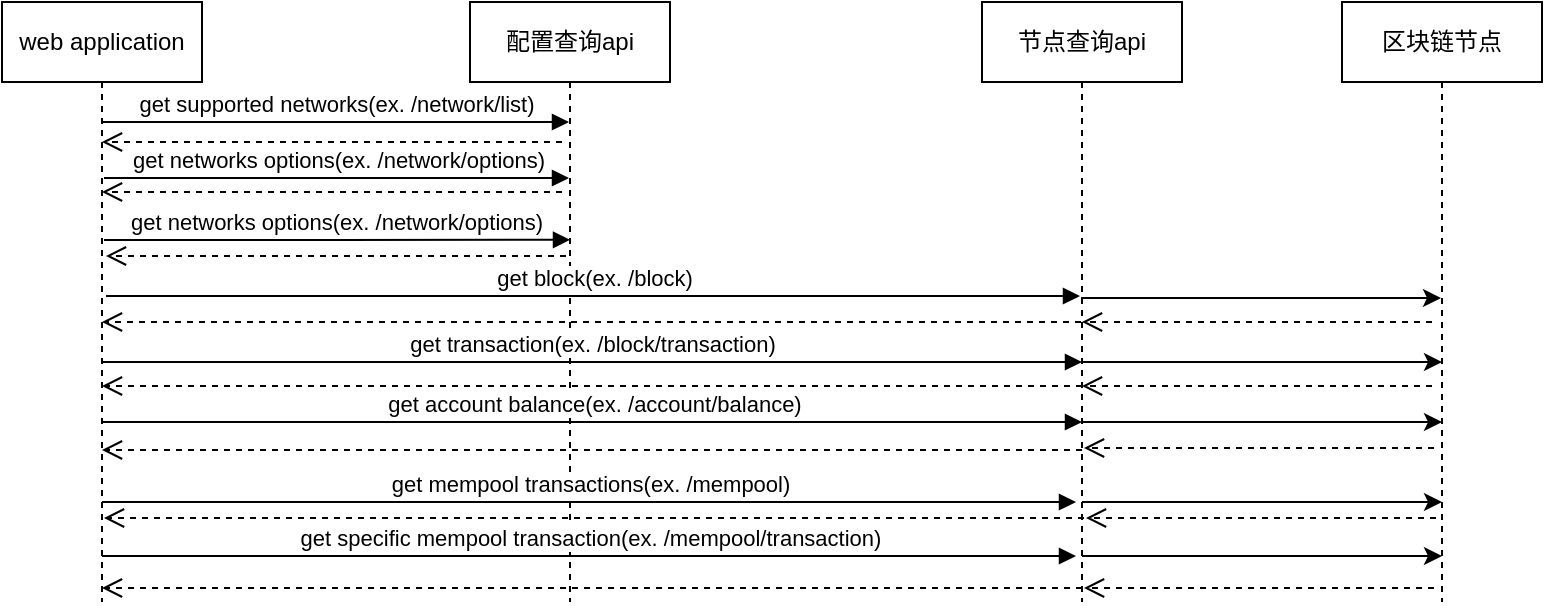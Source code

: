 <mxfile version="20.8.20" type="github">
  <diagram name="第 1 页" id="nwG1dL-r1VlCJuWAogie">
    <mxGraphModel dx="926" dy="743" grid="1" gridSize="10" guides="1" tooltips="1" connect="1" arrows="1" fold="1" page="1" pageScale="1" pageWidth="827" pageHeight="1169" math="0" shadow="0">
      <root>
        <mxCell id="0" />
        <mxCell id="1" parent="0" />
        <mxCell id="Mzg6tb_b1ckmvfPqNj1M-1" value="web application" style="shape=umlLifeline;perimeter=lifelinePerimeter;whiteSpace=wrap;html=1;container=0;dropTarget=0;collapsible=0;recursiveResize=0;outlineConnect=0;portConstraint=eastwest;newEdgeStyle={&quot;edgeStyle&quot;:&quot;elbowEdgeStyle&quot;,&quot;elbow&quot;:&quot;vertical&quot;,&quot;curved&quot;:0,&quot;rounded&quot;:0};" vertex="1" parent="1">
          <mxGeometry x="120" y="160" width="100" height="300" as="geometry" />
        </mxCell>
        <mxCell id="Mzg6tb_b1ckmvfPqNj1M-2" value="配置查询api" style="shape=umlLifeline;perimeter=lifelinePerimeter;whiteSpace=wrap;html=1;container=0;dropTarget=0;collapsible=0;recursiveResize=0;outlineConnect=0;portConstraint=eastwest;newEdgeStyle={&quot;edgeStyle&quot;:&quot;elbowEdgeStyle&quot;,&quot;elbow&quot;:&quot;vertical&quot;,&quot;curved&quot;:0,&quot;rounded&quot;:0};" vertex="1" parent="1">
          <mxGeometry x="354" y="160" width="100" height="300" as="geometry" />
        </mxCell>
        <mxCell id="Mzg6tb_b1ckmvfPqNj1M-5" value="get supported networks(ex. /network/list)" style="html=1;verticalAlign=bottom;endArrow=block;edgeStyle=elbowEdgeStyle;elbow=vertical;curved=0;rounded=0;" edge="1" parent="1" target="Mzg6tb_b1ckmvfPqNj1M-2">
          <mxGeometry x="0.003" width="80" relative="1" as="geometry">
            <mxPoint x="170" y="220" as="sourcePoint" />
            <mxPoint x="250" y="220" as="targetPoint" />
            <mxPoint as="offset" />
          </mxGeometry>
        </mxCell>
        <mxCell id="Mzg6tb_b1ckmvfPqNj1M-6" value="get networks options(ex. /network/options)" style="html=1;verticalAlign=bottom;endArrow=block;edgeStyle=elbowEdgeStyle;elbow=vertical;curved=0;rounded=0;" edge="1" parent="1" target="Mzg6tb_b1ckmvfPqNj1M-2">
          <mxGeometry width="80" relative="1" as="geometry">
            <mxPoint x="171" y="248" as="sourcePoint" />
            <mxPoint x="341" y="248" as="targetPoint" />
          </mxGeometry>
        </mxCell>
        <mxCell id="Mzg6tb_b1ckmvfPqNj1M-7" value="get networks options(ex. /network/options)" style="html=1;verticalAlign=bottom;endArrow=block;edgeStyle=elbowEdgeStyle;elbow=horizontal;curved=0;rounded=0;entryX=0.5;entryY=0.383;entryDx=0;entryDy=0;entryPerimeter=0;" edge="1" parent="1">
          <mxGeometry width="80" relative="1" as="geometry">
            <mxPoint x="171" y="279" as="sourcePoint" />
            <mxPoint x="404" y="278.9" as="targetPoint" />
            <mxPoint as="offset" />
          </mxGeometry>
        </mxCell>
        <mxCell id="Mzg6tb_b1ckmvfPqNj1M-27" style="edgeStyle=elbowEdgeStyle;rounded=0;orthogonalLoop=1;jettySize=auto;html=1;elbow=vertical;curved=0;" edge="1" parent="1">
          <mxGeometry relative="1" as="geometry">
            <mxPoint x="659.5" y="308" as="sourcePoint" />
            <mxPoint x="839.5" y="308" as="targetPoint" />
          </mxGeometry>
        </mxCell>
        <mxCell id="Mzg6tb_b1ckmvfPqNj1M-8" value="节点查询api" style="shape=umlLifeline;perimeter=lifelinePerimeter;whiteSpace=wrap;html=1;container=0;dropTarget=0;collapsible=0;recursiveResize=0;outlineConnect=0;portConstraint=eastwest;newEdgeStyle={&quot;edgeStyle&quot;:&quot;elbowEdgeStyle&quot;,&quot;elbow&quot;:&quot;vertical&quot;,&quot;curved&quot;:0,&quot;rounded&quot;:0};" vertex="1" parent="1">
          <mxGeometry x="610" y="160" width="100" height="300" as="geometry" />
        </mxCell>
        <mxCell id="Mzg6tb_b1ckmvfPqNj1M-9" value="get block(ex. /block)" style="html=1;verticalAlign=bottom;endArrow=block;edgeStyle=elbowEdgeStyle;elbow=horizontal;curved=0;rounded=0;entryX=0.49;entryY=0.49;entryDx=0;entryDy=0;entryPerimeter=0;" edge="1" parent="1" target="Mzg6tb_b1ckmvfPqNj1M-8">
          <mxGeometry width="80" relative="1" as="geometry">
            <mxPoint x="172" y="307" as="sourcePoint" />
            <mxPoint x="342" y="307" as="targetPoint" />
          </mxGeometry>
        </mxCell>
        <mxCell id="Mzg6tb_b1ckmvfPqNj1M-10" value="get transaction(ex. /block/transaction)" style="html=1;verticalAlign=bottom;endArrow=block;edgeStyle=elbowEdgeStyle;elbow=horizontal;curved=0;rounded=0;" edge="1" parent="1">
          <mxGeometry width="80" relative="1" as="geometry">
            <mxPoint x="170" y="340" as="sourcePoint" />
            <mxPoint x="660" y="340" as="targetPoint" />
          </mxGeometry>
        </mxCell>
        <mxCell id="Mzg6tb_b1ckmvfPqNj1M-11" value="get account balance(ex. /account/balance)" style="html=1;verticalAlign=bottom;endArrow=block;edgeStyle=elbowEdgeStyle;elbow=horizontal;curved=0;rounded=0;" edge="1" parent="1">
          <mxGeometry x="0.002" width="80" relative="1" as="geometry">
            <mxPoint x="170" y="370" as="sourcePoint" />
            <mxPoint x="660" y="370" as="targetPoint" />
            <mxPoint as="offset" />
          </mxGeometry>
        </mxCell>
        <mxCell id="Mzg6tb_b1ckmvfPqNj1M-12" value="get mempool transactions(ex. /mempool)" style="html=1;verticalAlign=bottom;endArrow=block;edgeStyle=elbowEdgeStyle;elbow=vertical;curved=0;rounded=0;" edge="1" parent="1">
          <mxGeometry width="80" relative="1" as="geometry">
            <mxPoint x="170" y="410" as="sourcePoint" />
            <mxPoint x="657" y="410" as="targetPoint" />
          </mxGeometry>
        </mxCell>
        <mxCell id="Mzg6tb_b1ckmvfPqNj1M-13" value="get specific mempool transaction(ex. /mempool/transaction)" style="html=1;verticalAlign=bottom;endArrow=block;edgeStyle=elbowEdgeStyle;elbow=vertical;curved=0;rounded=0;" edge="1" parent="1">
          <mxGeometry width="80" relative="1" as="geometry">
            <mxPoint x="170" y="437" as="sourcePoint" />
            <mxPoint x="657" y="437" as="targetPoint" />
          </mxGeometry>
        </mxCell>
        <mxCell id="Mzg6tb_b1ckmvfPqNj1M-15" value="" style="html=1;verticalAlign=bottom;endArrow=open;dashed=1;endSize=8;edgeStyle=elbowEdgeStyle;elbow=vertical;curved=0;rounded=0;" edge="1" parent="1">
          <mxGeometry relative="1" as="geometry">
            <mxPoint x="400" y="230" as="sourcePoint" />
            <mxPoint x="170" y="230" as="targetPoint" />
          </mxGeometry>
        </mxCell>
        <mxCell id="Mzg6tb_b1ckmvfPqNj1M-17" value="" style="html=1;verticalAlign=bottom;endArrow=open;dashed=1;endSize=8;edgeStyle=elbowEdgeStyle;elbow=vertical;curved=0;rounded=0;" edge="1" parent="1">
          <mxGeometry relative="1" as="geometry">
            <mxPoint x="400" y="255" as="sourcePoint" />
            <mxPoint x="170" y="255" as="targetPoint" />
          </mxGeometry>
        </mxCell>
        <mxCell id="Mzg6tb_b1ckmvfPqNj1M-18" value="" style="html=1;verticalAlign=bottom;endArrow=open;dashed=1;endSize=8;edgeStyle=elbowEdgeStyle;elbow=vertical;curved=0;rounded=0;" edge="1" parent="1">
          <mxGeometry relative="1" as="geometry">
            <mxPoint x="402" y="287" as="sourcePoint" />
            <mxPoint x="172" y="287" as="targetPoint" />
          </mxGeometry>
        </mxCell>
        <mxCell id="Mzg6tb_b1ckmvfPqNj1M-19" value="" style="html=1;verticalAlign=bottom;endArrow=open;dashed=1;endSize=8;edgeStyle=elbowEdgeStyle;elbow=vertical;curved=0;rounded=0;" edge="1" parent="1" source="Mzg6tb_b1ckmvfPqNj1M-8">
          <mxGeometry relative="1" as="geometry">
            <mxPoint x="400" y="320" as="sourcePoint" />
            <mxPoint x="170" y="320" as="targetPoint" />
          </mxGeometry>
        </mxCell>
        <mxCell id="Mzg6tb_b1ckmvfPqNj1M-20" value="" style="html=1;verticalAlign=bottom;endArrow=open;dashed=1;endSize=8;edgeStyle=elbowEdgeStyle;elbow=vertical;curved=0;rounded=0;" edge="1" parent="1">
          <mxGeometry relative="1" as="geometry">
            <mxPoint x="660" y="352" as="sourcePoint" />
            <mxPoint x="170" y="352" as="targetPoint" />
          </mxGeometry>
        </mxCell>
        <mxCell id="Mzg6tb_b1ckmvfPqNj1M-21" value="" style="html=1;verticalAlign=bottom;endArrow=open;dashed=1;endSize=8;edgeStyle=elbowEdgeStyle;elbow=vertical;curved=0;rounded=0;" edge="1" parent="1">
          <mxGeometry relative="1" as="geometry">
            <mxPoint x="660" y="384" as="sourcePoint" />
            <mxPoint x="170" y="384" as="targetPoint" />
          </mxGeometry>
        </mxCell>
        <mxCell id="Mzg6tb_b1ckmvfPqNj1M-22" value="" style="html=1;verticalAlign=bottom;endArrow=open;dashed=1;endSize=8;edgeStyle=elbowEdgeStyle;elbow=vertical;curved=0;rounded=0;" edge="1" parent="1">
          <mxGeometry relative="1" as="geometry">
            <mxPoint x="661" y="418" as="sourcePoint" />
            <mxPoint x="171" y="418" as="targetPoint" />
          </mxGeometry>
        </mxCell>
        <mxCell id="Mzg6tb_b1ckmvfPqNj1M-23" value="" style="html=1;verticalAlign=bottom;endArrow=open;dashed=1;endSize=8;edgeStyle=elbowEdgeStyle;elbow=vertical;curved=0;rounded=0;" edge="1" parent="1">
          <mxGeometry relative="1" as="geometry">
            <mxPoint x="660" y="453" as="sourcePoint" />
            <mxPoint x="170" y="453" as="targetPoint" />
          </mxGeometry>
        </mxCell>
        <mxCell id="Mzg6tb_b1ckmvfPqNj1M-25" value="区块链节点" style="shape=umlLifeline;perimeter=lifelinePerimeter;whiteSpace=wrap;html=1;container=0;dropTarget=0;collapsible=0;recursiveResize=0;outlineConnect=0;portConstraint=eastwest;newEdgeStyle={&quot;edgeStyle&quot;:&quot;elbowEdgeStyle&quot;,&quot;elbow&quot;:&quot;vertical&quot;,&quot;curved&quot;:0,&quot;rounded&quot;:0};" vertex="1" parent="1">
          <mxGeometry x="790" y="160" width="100" height="300" as="geometry" />
        </mxCell>
        <mxCell id="Mzg6tb_b1ckmvfPqNj1M-28" style="edgeStyle=elbowEdgeStyle;rounded=0;orthogonalLoop=1;jettySize=auto;html=1;elbow=vertical;curved=0;" edge="1" parent="1">
          <mxGeometry relative="1" as="geometry">
            <mxPoint x="660" y="340" as="sourcePoint" />
            <mxPoint x="840" y="340" as="targetPoint" />
          </mxGeometry>
        </mxCell>
        <mxCell id="Mzg6tb_b1ckmvfPqNj1M-29" style="edgeStyle=elbowEdgeStyle;rounded=0;orthogonalLoop=1;jettySize=auto;html=1;elbow=vertical;curved=0;" edge="1" parent="1">
          <mxGeometry relative="1" as="geometry">
            <mxPoint x="660" y="370" as="sourcePoint" />
            <mxPoint x="840" y="370" as="targetPoint" />
          </mxGeometry>
        </mxCell>
        <mxCell id="Mzg6tb_b1ckmvfPqNj1M-30" style="edgeStyle=elbowEdgeStyle;rounded=0;orthogonalLoop=1;jettySize=auto;html=1;elbow=vertical;curved=0;" edge="1" parent="1">
          <mxGeometry relative="1" as="geometry">
            <mxPoint x="660" y="410" as="sourcePoint" />
            <mxPoint x="840" y="410" as="targetPoint" />
          </mxGeometry>
        </mxCell>
        <mxCell id="Mzg6tb_b1ckmvfPqNj1M-31" style="edgeStyle=elbowEdgeStyle;rounded=0;orthogonalLoop=1;jettySize=auto;html=1;elbow=vertical;curved=0;" edge="1" parent="1">
          <mxGeometry relative="1" as="geometry">
            <mxPoint x="660" y="437" as="sourcePoint" />
            <mxPoint x="840" y="437" as="targetPoint" />
          </mxGeometry>
        </mxCell>
        <mxCell id="Mzg6tb_b1ckmvfPqNj1M-32" value="" style="html=1;verticalAlign=bottom;endArrow=open;dashed=1;endSize=8;edgeStyle=elbowEdgeStyle;elbow=vertical;curved=0;rounded=0;" edge="1" parent="1">
          <mxGeometry relative="1" as="geometry">
            <mxPoint x="835" y="320" as="sourcePoint" />
            <mxPoint x="660" y="320" as="targetPoint" />
          </mxGeometry>
        </mxCell>
        <mxCell id="Mzg6tb_b1ckmvfPqNj1M-33" value="" style="html=1;verticalAlign=bottom;endArrow=open;dashed=1;endSize=8;edgeStyle=elbowEdgeStyle;elbow=vertical;curved=0;rounded=0;" edge="1" parent="1">
          <mxGeometry relative="1" as="geometry">
            <mxPoint x="835" y="352" as="sourcePoint" />
            <mxPoint x="660" y="352" as="targetPoint" />
          </mxGeometry>
        </mxCell>
        <mxCell id="Mzg6tb_b1ckmvfPqNj1M-34" value="" style="html=1;verticalAlign=bottom;endArrow=open;dashed=1;endSize=8;edgeStyle=elbowEdgeStyle;elbow=vertical;curved=0;rounded=0;" edge="1" parent="1">
          <mxGeometry relative="1" as="geometry">
            <mxPoint x="836" y="383" as="sourcePoint" />
            <mxPoint x="661" y="383" as="targetPoint" />
          </mxGeometry>
        </mxCell>
        <mxCell id="Mzg6tb_b1ckmvfPqNj1M-35" value="" style="html=1;verticalAlign=bottom;endArrow=open;dashed=1;endSize=8;edgeStyle=elbowEdgeStyle;elbow=vertical;curved=0;rounded=0;" edge="1" parent="1">
          <mxGeometry relative="1" as="geometry">
            <mxPoint x="837" y="418" as="sourcePoint" />
            <mxPoint x="662" y="418" as="targetPoint" />
          </mxGeometry>
        </mxCell>
        <mxCell id="Mzg6tb_b1ckmvfPqNj1M-36" value="" style="html=1;verticalAlign=bottom;endArrow=open;dashed=1;endSize=8;edgeStyle=elbowEdgeStyle;elbow=vertical;curved=0;rounded=0;" edge="1" parent="1">
          <mxGeometry relative="1" as="geometry">
            <mxPoint x="836" y="453" as="sourcePoint" />
            <mxPoint x="661" y="453" as="targetPoint" />
          </mxGeometry>
        </mxCell>
      </root>
    </mxGraphModel>
  </diagram>
</mxfile>
